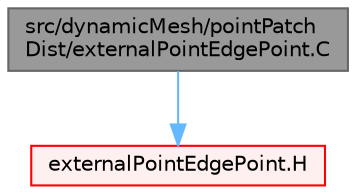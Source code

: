 digraph "src/dynamicMesh/pointPatchDist/externalPointEdgePoint.C"
{
 // LATEX_PDF_SIZE
  bgcolor="transparent";
  edge [fontname=Helvetica,fontsize=10,labelfontname=Helvetica,labelfontsize=10];
  node [fontname=Helvetica,fontsize=10,shape=box,height=0.2,width=0.4];
  Node1 [id="Node000001",label="src/dynamicMesh/pointPatch\lDist/externalPointEdgePoint.C",height=0.2,width=0.4,color="gray40", fillcolor="grey60", style="filled", fontcolor="black",tooltip=" "];
  Node1 -> Node2 [id="edge1_Node000001_Node000002",color="steelblue1",style="solid",tooltip=" "];
  Node2 [id="Node000002",label="externalPointEdgePoint.H",height=0.2,width=0.4,color="red", fillcolor="#FFF0F0", style="filled",URL="$externalPointEdgePoint_8H.html",tooltip=" "];
}
